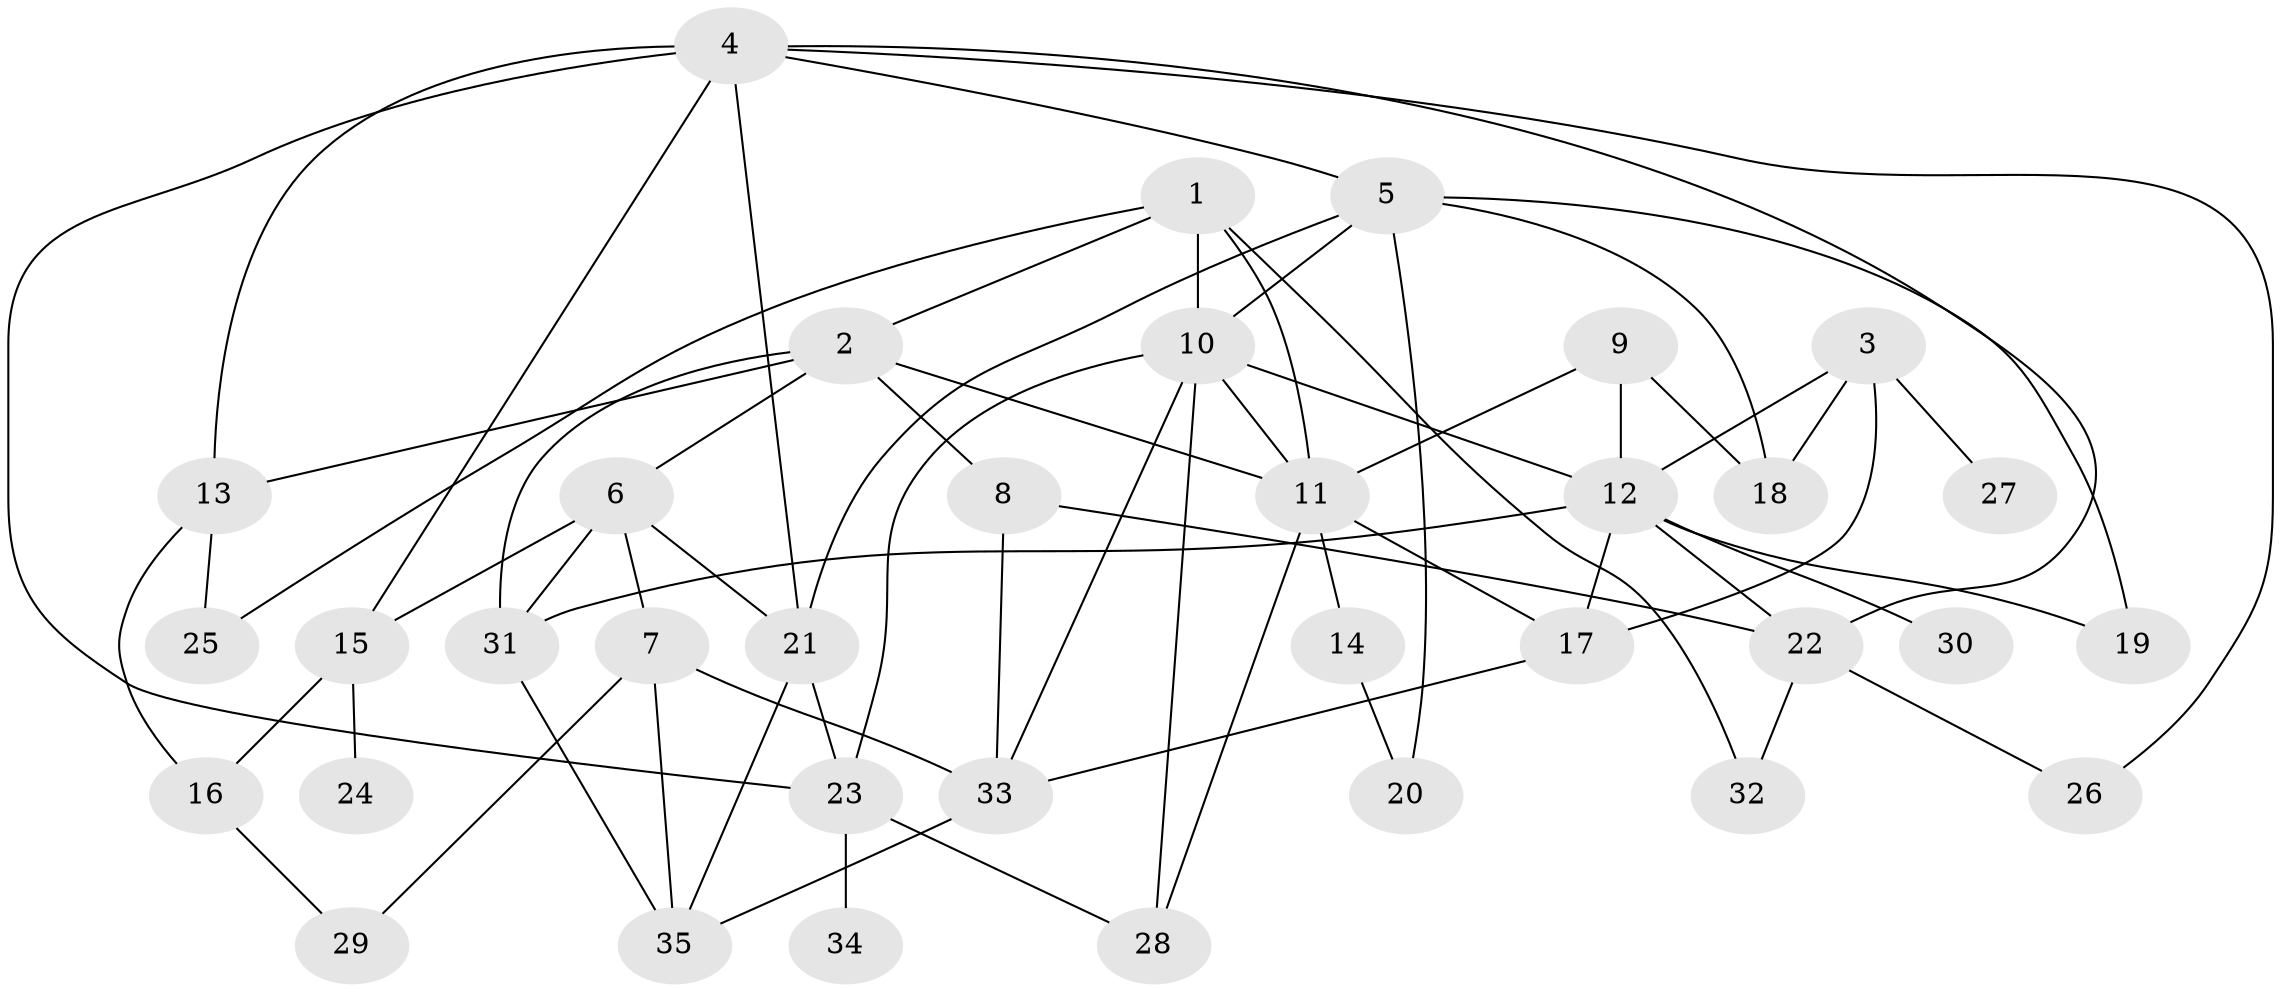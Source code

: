 // original degree distribution, {7: 0.028985507246376812, 5: 0.11594202898550725, 4: 0.13043478260869565, 6: 0.028985507246376812, 2: 0.2318840579710145, 1: 0.18840579710144928, 3: 0.2753623188405797}
// Generated by graph-tools (version 1.1) at 2025/01/03/09/25 03:01:03]
// undirected, 35 vertices, 66 edges
graph export_dot {
graph [start="1"]
  node [color=gray90,style=filled];
  1;
  2;
  3;
  4;
  5;
  6;
  7;
  8;
  9;
  10;
  11;
  12;
  13;
  14;
  15;
  16;
  17;
  18;
  19;
  20;
  21;
  22;
  23;
  24;
  25;
  26;
  27;
  28;
  29;
  30;
  31;
  32;
  33;
  34;
  35;
  1 -- 2 [weight=1.0];
  1 -- 10 [weight=1.0];
  1 -- 11 [weight=1.0];
  1 -- 25 [weight=1.0];
  1 -- 32 [weight=1.0];
  2 -- 6 [weight=1.0];
  2 -- 8 [weight=1.0];
  2 -- 11 [weight=1.0];
  2 -- 13 [weight=1.0];
  2 -- 31 [weight=1.0];
  3 -- 12 [weight=1.0];
  3 -- 17 [weight=1.0];
  3 -- 18 [weight=1.0];
  3 -- 27 [weight=1.0];
  4 -- 5 [weight=1.0];
  4 -- 13 [weight=1.0];
  4 -- 15 [weight=1.0];
  4 -- 21 [weight=1.0];
  4 -- 22 [weight=1.0];
  4 -- 23 [weight=1.0];
  4 -- 26 [weight=1.0];
  5 -- 10 [weight=1.0];
  5 -- 18 [weight=1.0];
  5 -- 19 [weight=1.0];
  5 -- 20 [weight=1.0];
  5 -- 21 [weight=1.0];
  6 -- 7 [weight=2.0];
  6 -- 15 [weight=1.0];
  6 -- 21 [weight=1.0];
  6 -- 31 [weight=1.0];
  7 -- 29 [weight=1.0];
  7 -- 33 [weight=1.0];
  7 -- 35 [weight=1.0];
  8 -- 22 [weight=1.0];
  8 -- 33 [weight=1.0];
  9 -- 11 [weight=1.0];
  9 -- 12 [weight=1.0];
  9 -- 18 [weight=1.0];
  10 -- 11 [weight=2.0];
  10 -- 12 [weight=1.0];
  10 -- 23 [weight=1.0];
  10 -- 28 [weight=1.0];
  10 -- 33 [weight=1.0];
  11 -- 14 [weight=1.0];
  11 -- 17 [weight=1.0];
  11 -- 28 [weight=1.0];
  12 -- 17 [weight=1.0];
  12 -- 19 [weight=1.0];
  12 -- 22 [weight=1.0];
  12 -- 30 [weight=1.0];
  12 -- 31 [weight=1.0];
  13 -- 16 [weight=1.0];
  13 -- 25 [weight=1.0];
  14 -- 20 [weight=1.0];
  15 -- 16 [weight=1.0];
  15 -- 24 [weight=1.0];
  16 -- 29 [weight=1.0];
  17 -- 33 [weight=1.0];
  21 -- 23 [weight=1.0];
  21 -- 35 [weight=1.0];
  22 -- 26 [weight=1.0];
  22 -- 32 [weight=1.0];
  23 -- 28 [weight=1.0];
  23 -- 34 [weight=1.0];
  31 -- 35 [weight=1.0];
  33 -- 35 [weight=1.0];
}
